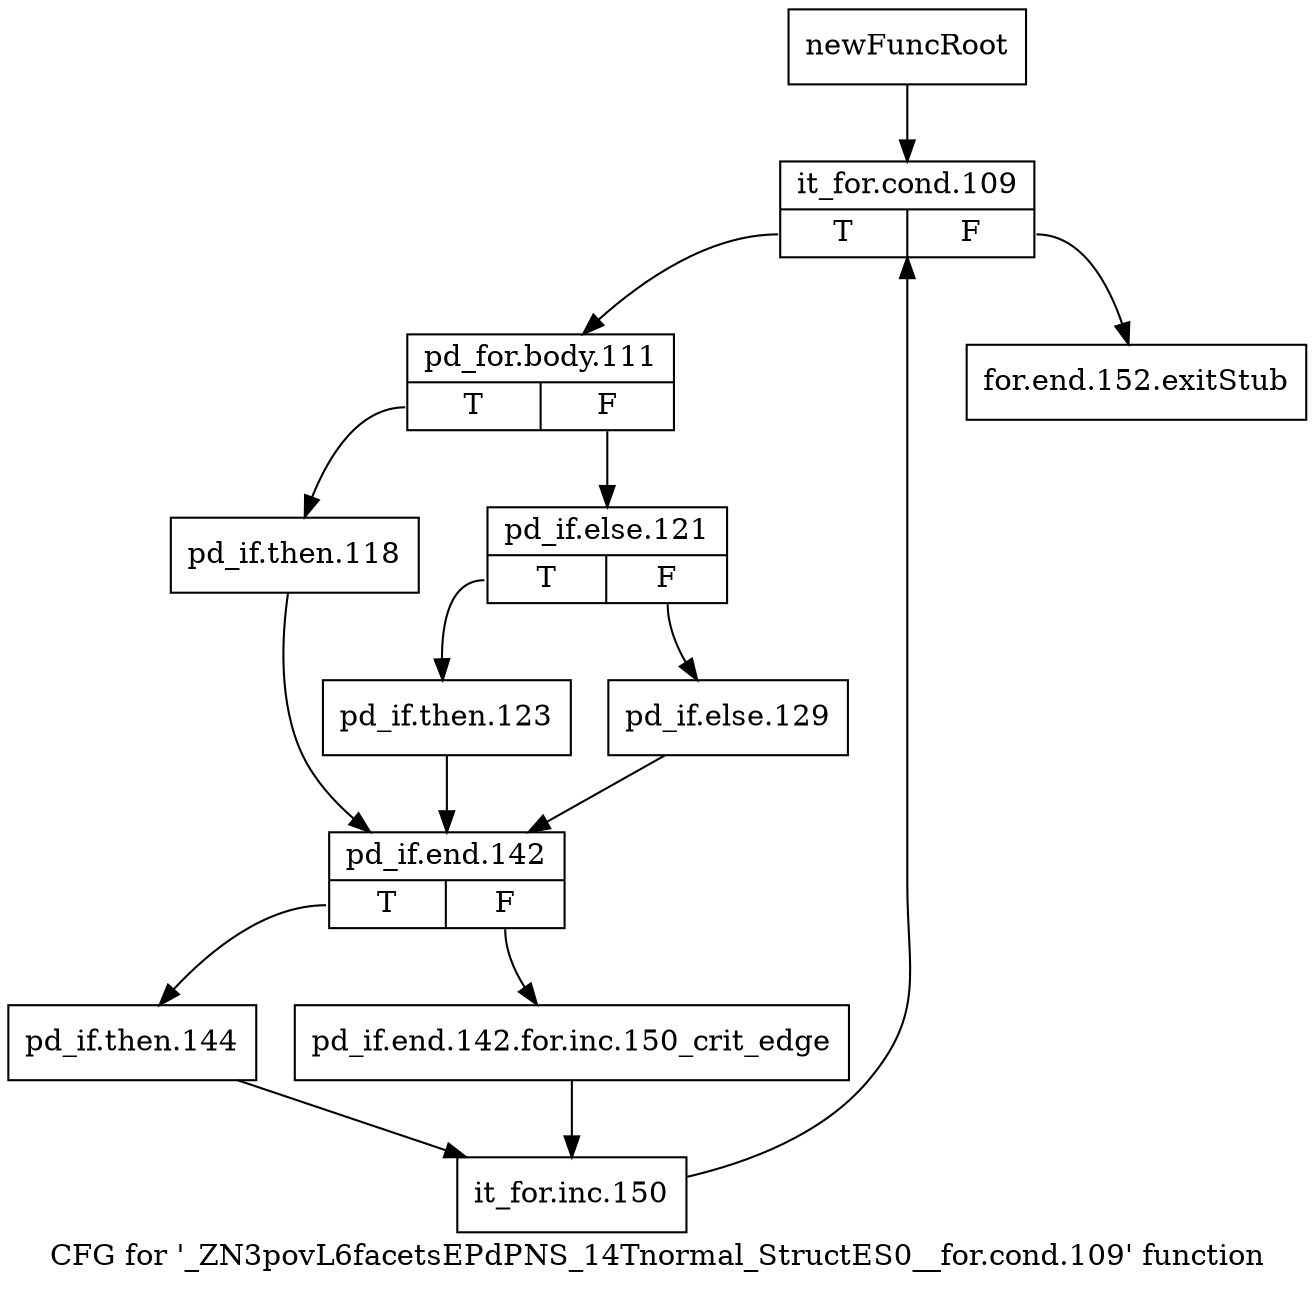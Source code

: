 digraph "CFG for '_ZN3povL6facetsEPdPNS_14Tnormal_StructES0__for.cond.109' function" {
	label="CFG for '_ZN3povL6facetsEPdPNS_14Tnormal_StructES0__for.cond.109' function";

	Node0x26c5d90 [shape=record,label="{newFuncRoot}"];
	Node0x26c5d90 -> Node0x26c5e30;
	Node0x26c5de0 [shape=record,label="{for.end.152.exitStub}"];
	Node0x26c5e30 [shape=record,label="{it_for.cond.109|{<s0>T|<s1>F}}"];
	Node0x26c5e30:s0 -> Node0x26c5e80;
	Node0x26c5e30:s1 -> Node0x26c5de0;
	Node0x26c5e80 [shape=record,label="{pd_for.body.111|{<s0>T|<s1>F}}"];
	Node0x26c5e80:s0 -> Node0x26c5fc0;
	Node0x26c5e80:s1 -> Node0x26c5ed0;
	Node0x26c5ed0 [shape=record,label="{pd_if.else.121|{<s0>T|<s1>F}}"];
	Node0x26c5ed0:s0 -> Node0x26c5f70;
	Node0x26c5ed0:s1 -> Node0x26c5f20;
	Node0x26c5f20 [shape=record,label="{pd_if.else.129}"];
	Node0x26c5f20 -> Node0x26c6010;
	Node0x26c5f70 [shape=record,label="{pd_if.then.123}"];
	Node0x26c5f70 -> Node0x26c6010;
	Node0x26c5fc0 [shape=record,label="{pd_if.then.118}"];
	Node0x26c5fc0 -> Node0x26c6010;
	Node0x26c6010 [shape=record,label="{pd_if.end.142|{<s0>T|<s1>F}}"];
	Node0x26c6010:s0 -> Node0x26c60b0;
	Node0x26c6010:s1 -> Node0x26c6060;
	Node0x26c6060 [shape=record,label="{pd_if.end.142.for.inc.150_crit_edge}"];
	Node0x26c6060 -> Node0x26c6100;
	Node0x26c60b0 [shape=record,label="{pd_if.then.144}"];
	Node0x26c60b0 -> Node0x26c6100;
	Node0x26c6100 [shape=record,label="{it_for.inc.150}"];
	Node0x26c6100 -> Node0x26c5e30;
}
